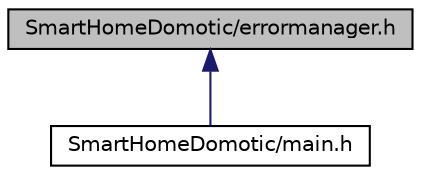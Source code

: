 digraph "SmartHomeDomotic/errormanager.h"
{
 // LATEX_PDF_SIZE
  edge [fontname="Helvetica",fontsize="10",labelfontname="Helvetica",labelfontsize="10"];
  node [fontname="Helvetica",fontsize="10",shape=record];
  Node1 [label="SmartHomeDomotic/errormanager.h",height=0.2,width=0.4,color="black", fillcolor="grey75", style="filled", fontcolor="black",tooltip="Management of the error messages."];
  Node1 -> Node2 [dir="back",color="midnightblue",fontsize="10",style="solid"];
  Node2 [label="SmartHomeDomotic/main.h",height=0.2,width=0.4,color="black", fillcolor="white", style="filled",URL="$main_8h_source.html",tooltip=" "];
}
